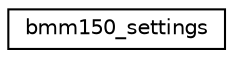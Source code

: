 digraph "Graphical Class Hierarchy"
{
  edge [fontname="Helvetica",fontsize="10",labelfontname="Helvetica",labelfontsize="10"];
  node [fontname="Helvetica",fontsize="10",shape=record];
  rankdir="LR";
  Node1 [label="bmm150_settings",height=0.2,width=0.4,color="black", fillcolor="white", style="filled",URL="$structbmm150__settings.html",tooltip="bmm150 sensor settings "];
}
